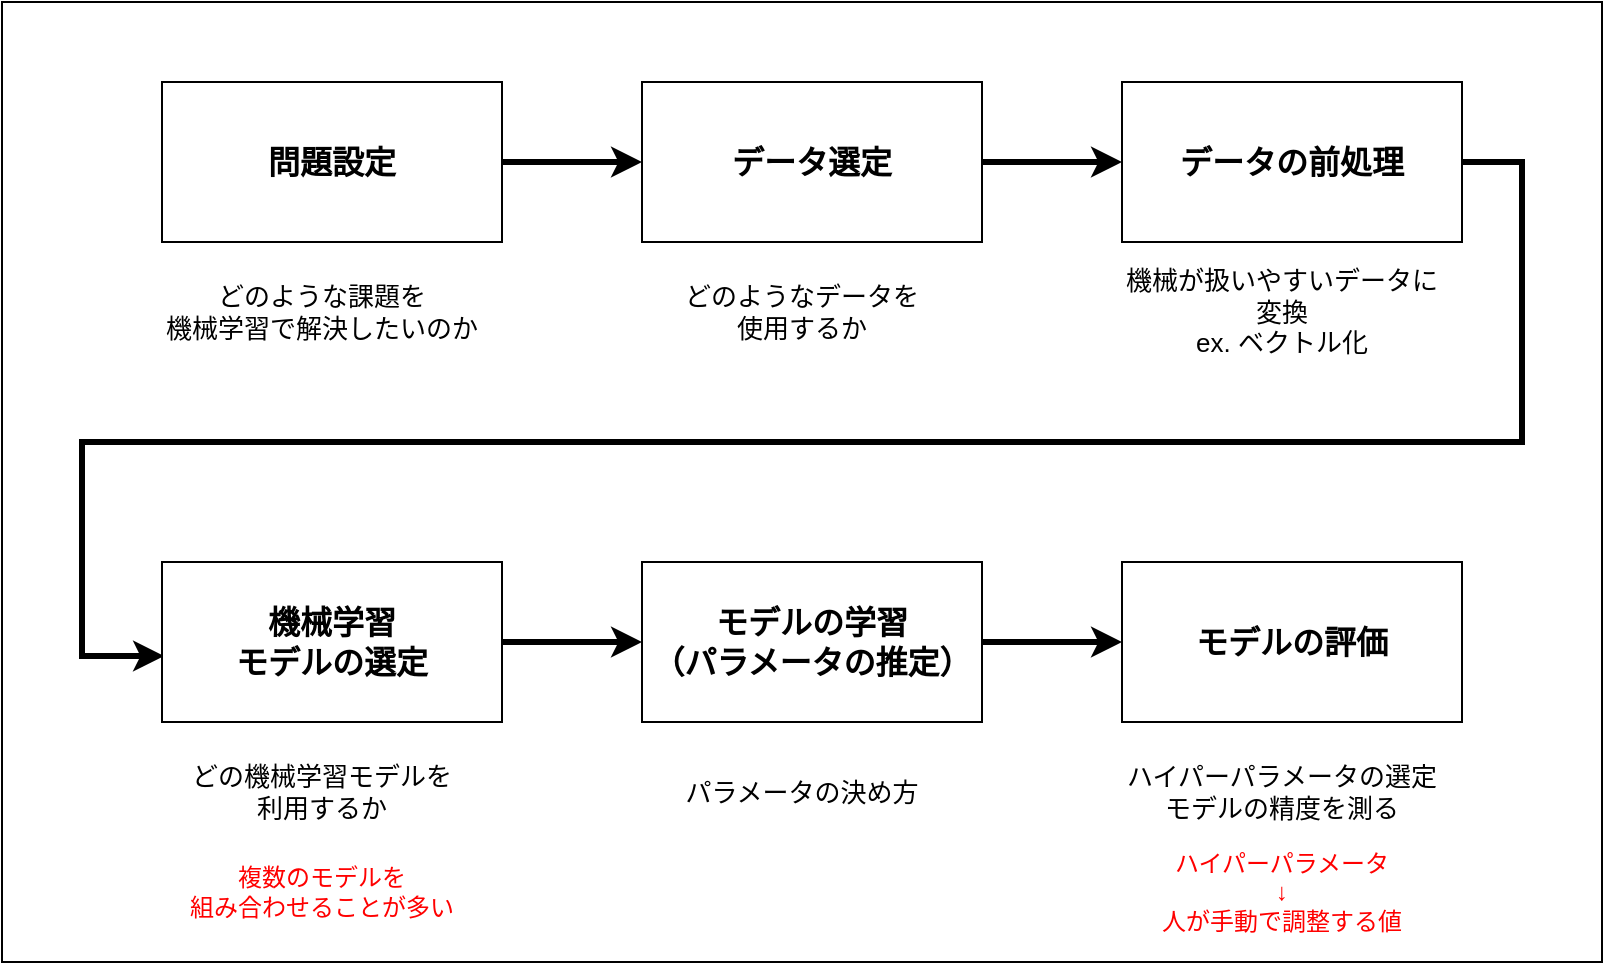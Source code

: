 <mxfile version="13.0.9">
    <diagram id="6hGFLwfOUW9BJ-s0fimq" name="Page-1">
        <mxGraphModel dx="1060" dy="815" grid="1" gridSize="10" guides="1" tooltips="1" connect="1" arrows="1" fold="1" page="1" pageScale="1" pageWidth="827" pageHeight="1169" math="0" shadow="0">
            <root>
                <mxCell id="0"/>
                <mxCell id="1" parent="0"/>
                <mxCell id="37" value="" style="rounded=0;whiteSpace=wrap;html=1;fontSize=13;fontColor=#FF0000;" vertex="1" parent="1">
                    <mxGeometry y="40" width="800" height="480" as="geometry"/>
                </mxCell>
                <mxCell id="9" style="edgeStyle=orthogonalEdgeStyle;rounded=0;orthogonalLoop=1;jettySize=auto;html=1;exitX=1;exitY=0.5;exitDx=0;exitDy=0;entryX=0;entryY=0.5;entryDx=0;entryDy=0;fontFamily=Helvetica;fontSize=20;strokeWidth=3;" parent="1" source="2" target="4" edge="1">
                    <mxGeometry relative="1" as="geometry"/>
                </mxCell>
                <mxCell id="2" value="問題設定" style="rounded=0;whiteSpace=wrap;html=1;fontSize=16;fontStyle=1;align=center;fontFamily=Helvetica;" parent="1" vertex="1">
                    <mxGeometry x="80" y="80" width="170" height="80" as="geometry"/>
                </mxCell>
                <mxCell id="10" style="edgeStyle=orthogonalEdgeStyle;rounded=0;orthogonalLoop=1;jettySize=auto;html=1;exitX=1;exitY=0.5;exitDx=0;exitDy=0;fontFamily=Helvetica;fontSize=20;strokeWidth=3;" parent="1" source="4" target="5" edge="1">
                    <mxGeometry relative="1" as="geometry"/>
                </mxCell>
                <mxCell id="4" value="データ選定" style="rounded=0;whiteSpace=wrap;html=1;fontSize=16;fontStyle=1;align=center;fontFamily=Helvetica;" parent="1" vertex="1">
                    <mxGeometry x="320" y="80" width="170" height="80" as="geometry"/>
                </mxCell>
                <mxCell id="11" style="edgeStyle=orthogonalEdgeStyle;rounded=0;orthogonalLoop=1;jettySize=auto;html=1;entryX=0.006;entryY=0.588;entryDx=0;entryDy=0;fontFamily=Helvetica;fontSize=20;entryPerimeter=0;strokeWidth=3;exitX=1;exitY=0.5;exitDx=0;exitDy=0;" parent="1" source="5" target="6" edge="1">
                    <mxGeometry relative="1" as="geometry">
                        <mxPoint x="680" y="200" as="sourcePoint"/>
                        <Array as="points">
                            <mxPoint x="760" y="120"/>
                            <mxPoint x="760" y="260"/>
                            <mxPoint x="40" y="260"/>
                            <mxPoint x="40" y="367"/>
                        </Array>
                    </mxGeometry>
                </mxCell>
                <mxCell id="5" value="データの前処理" style="rounded=0;whiteSpace=wrap;html=1;fontSize=16;fontStyle=1;align=center;fontFamily=Helvetica;" parent="1" vertex="1">
                    <mxGeometry x="560" y="80" width="170" height="80" as="geometry"/>
                </mxCell>
                <mxCell id="12" style="edgeStyle=orthogonalEdgeStyle;rounded=0;orthogonalLoop=1;jettySize=auto;html=1;exitX=1;exitY=0.5;exitDx=0;exitDy=0;entryX=0;entryY=0.5;entryDx=0;entryDy=0;fontFamily=Helvetica;fontSize=20;strokeWidth=3;" parent="1" source="6" target="7" edge="1">
                    <mxGeometry relative="1" as="geometry"/>
                </mxCell>
                <mxCell id="6" value="機械学習&lt;br style=&quot;font-size: 16px;&quot;&gt;モデルの選定" style="rounded=0;whiteSpace=wrap;html=1;fontSize=16;fontStyle=1;align=center;fontFamily=Helvetica;" parent="1" vertex="1">
                    <mxGeometry x="80" y="320" width="170" height="80" as="geometry"/>
                </mxCell>
                <mxCell id="13" style="edgeStyle=orthogonalEdgeStyle;rounded=0;orthogonalLoop=1;jettySize=auto;html=1;exitX=1;exitY=0.5;exitDx=0;exitDy=0;entryX=0;entryY=0.5;entryDx=0;entryDy=0;fontFamily=Helvetica;fontSize=20;strokeWidth=3;" parent="1" source="7" target="8" edge="1">
                    <mxGeometry relative="1" as="geometry"/>
                </mxCell>
                <mxCell id="7" value="モデルの学習&lt;br style=&quot;font-size: 16px;&quot;&gt;（パラメータの推定）" style="rounded=0;whiteSpace=wrap;html=1;fontSize=16;fontStyle=1;align=center;fontFamily=Helvetica;" parent="1" vertex="1">
                    <mxGeometry x="320" y="320" width="170" height="80" as="geometry"/>
                </mxCell>
                <mxCell id="8" value="モデルの評価" style="rounded=0;whiteSpace=wrap;html=1;fontSize=16;fontStyle=1;align=center;fontFamily=Helvetica;" parent="1" vertex="1">
                    <mxGeometry x="560" y="320" width="170" height="80" as="geometry"/>
                </mxCell>
                <mxCell id="16" value="どのような課題を&lt;br style=&quot;font-size: 13px;&quot;&gt;機械学習で解決したいのか" style="text;html=1;strokeColor=none;fillColor=none;align=center;verticalAlign=middle;whiteSpace=wrap;rounded=0;fontSize=13;" vertex="1" parent="1">
                    <mxGeometry x="80" y="170" width="160" height="50" as="geometry"/>
                </mxCell>
                <mxCell id="17" value="どのようなデータを&lt;br style=&quot;font-size: 13px;&quot;&gt;使用するか" style="text;html=1;strokeColor=none;fillColor=none;align=center;verticalAlign=middle;whiteSpace=wrap;rounded=0;fontSize=13;" vertex="1" parent="1">
                    <mxGeometry x="320" y="170" width="160" height="50" as="geometry"/>
                </mxCell>
                <mxCell id="24" value="機械が扱いやすいデータに&lt;br style=&quot;font-size: 13px;&quot;&gt;変換&lt;br style=&quot;font-size: 13px;&quot;&gt;ex. ベクトル化" style="text;html=1;strokeColor=none;fillColor=none;align=center;verticalAlign=middle;whiteSpace=wrap;rounded=0;fontSize=13;" vertex="1" parent="1">
                    <mxGeometry x="560" y="170" width="160" height="50" as="geometry"/>
                </mxCell>
                <mxCell id="32" value="どの機械学習モデルを&lt;br style=&quot;font-size: 13px;&quot;&gt;利用するか" style="text;html=1;strokeColor=none;fillColor=none;align=center;verticalAlign=middle;whiteSpace=wrap;rounded=0;fontSize=13;" vertex="1" parent="1">
                    <mxGeometry x="80" y="410" width="160" height="50" as="geometry"/>
                </mxCell>
                <mxCell id="33" value="パラメータの決め方" style="text;html=1;strokeColor=none;fillColor=none;align=center;verticalAlign=middle;whiteSpace=wrap;rounded=0;fontSize=13;" vertex="1" parent="1">
                    <mxGeometry x="320" y="410" width="160" height="50" as="geometry"/>
                </mxCell>
                <mxCell id="34" value="ハイパーパラメータの選定&lt;br style=&quot;font-size: 13px;&quot;&gt;モデルの精度を測る" style="text;html=1;strokeColor=none;fillColor=none;align=center;verticalAlign=middle;whiteSpace=wrap;rounded=0;fontSize=13;" vertex="1" parent="1">
                    <mxGeometry x="560" y="410" width="160" height="50" as="geometry"/>
                </mxCell>
                <mxCell id="35" value="&lt;font color=&quot;#ff0000&quot;&gt;複数のモデルを&lt;br&gt;組み合わせることが多い&lt;/font&gt;" style="text;html=1;strokeColor=none;fillColor=none;align=center;verticalAlign=middle;whiteSpace=wrap;rounded=0;" vertex="1" parent="1">
                    <mxGeometry x="80" y="460" width="160" height="50" as="geometry"/>
                </mxCell>
                <mxCell id="36" value="ハイパーパラメータ&lt;br&gt;↓&lt;br&gt;人が手動で調整する値" style="text;html=1;strokeColor=none;fillColor=none;align=center;verticalAlign=middle;whiteSpace=wrap;rounded=0;fontColor=#FF0000;" vertex="1" parent="1">
                    <mxGeometry x="560" y="460" width="160" height="50" as="geometry"/>
                </mxCell>
            </root>
        </mxGraphModel>
    </diagram>
</mxfile>